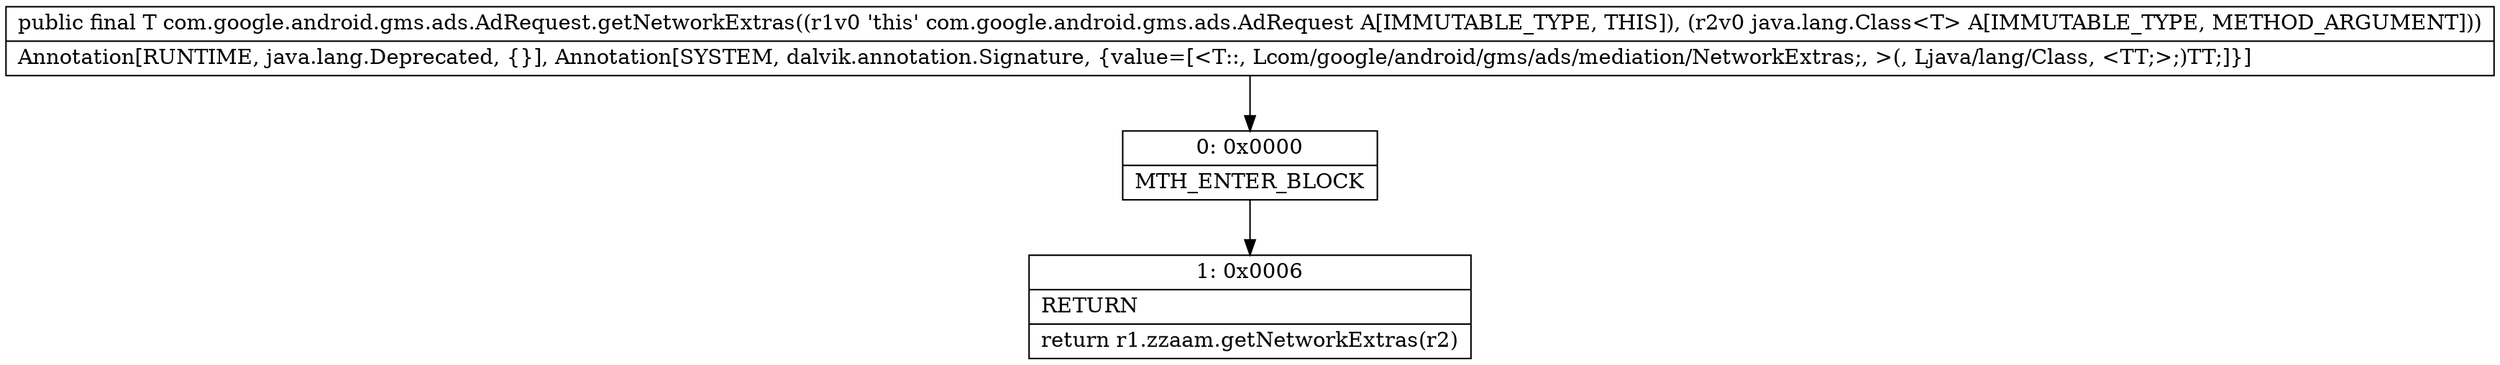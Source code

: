 digraph "CFG forcom.google.android.gms.ads.AdRequest.getNetworkExtras(Ljava\/lang\/Class;)Lcom\/google\/android\/gms\/ads\/mediation\/NetworkExtras;" {
Node_0 [shape=record,label="{0\:\ 0x0000|MTH_ENTER_BLOCK\l}"];
Node_1 [shape=record,label="{1\:\ 0x0006|RETURN\l|return r1.zzaam.getNetworkExtras(r2)\l}"];
MethodNode[shape=record,label="{public final T com.google.android.gms.ads.AdRequest.getNetworkExtras((r1v0 'this' com.google.android.gms.ads.AdRequest A[IMMUTABLE_TYPE, THIS]), (r2v0 java.lang.Class\<T\> A[IMMUTABLE_TYPE, METHOD_ARGUMENT]))  | Annotation[RUNTIME, java.lang.Deprecated, \{\}], Annotation[SYSTEM, dalvik.annotation.Signature, \{value=[\<T::, Lcom\/google\/android\/gms\/ads\/mediation\/NetworkExtras;, \>(, Ljava\/lang\/Class, \<TT;\>;)TT;]\}]\l}"];
MethodNode -> Node_0;
Node_0 -> Node_1;
}

